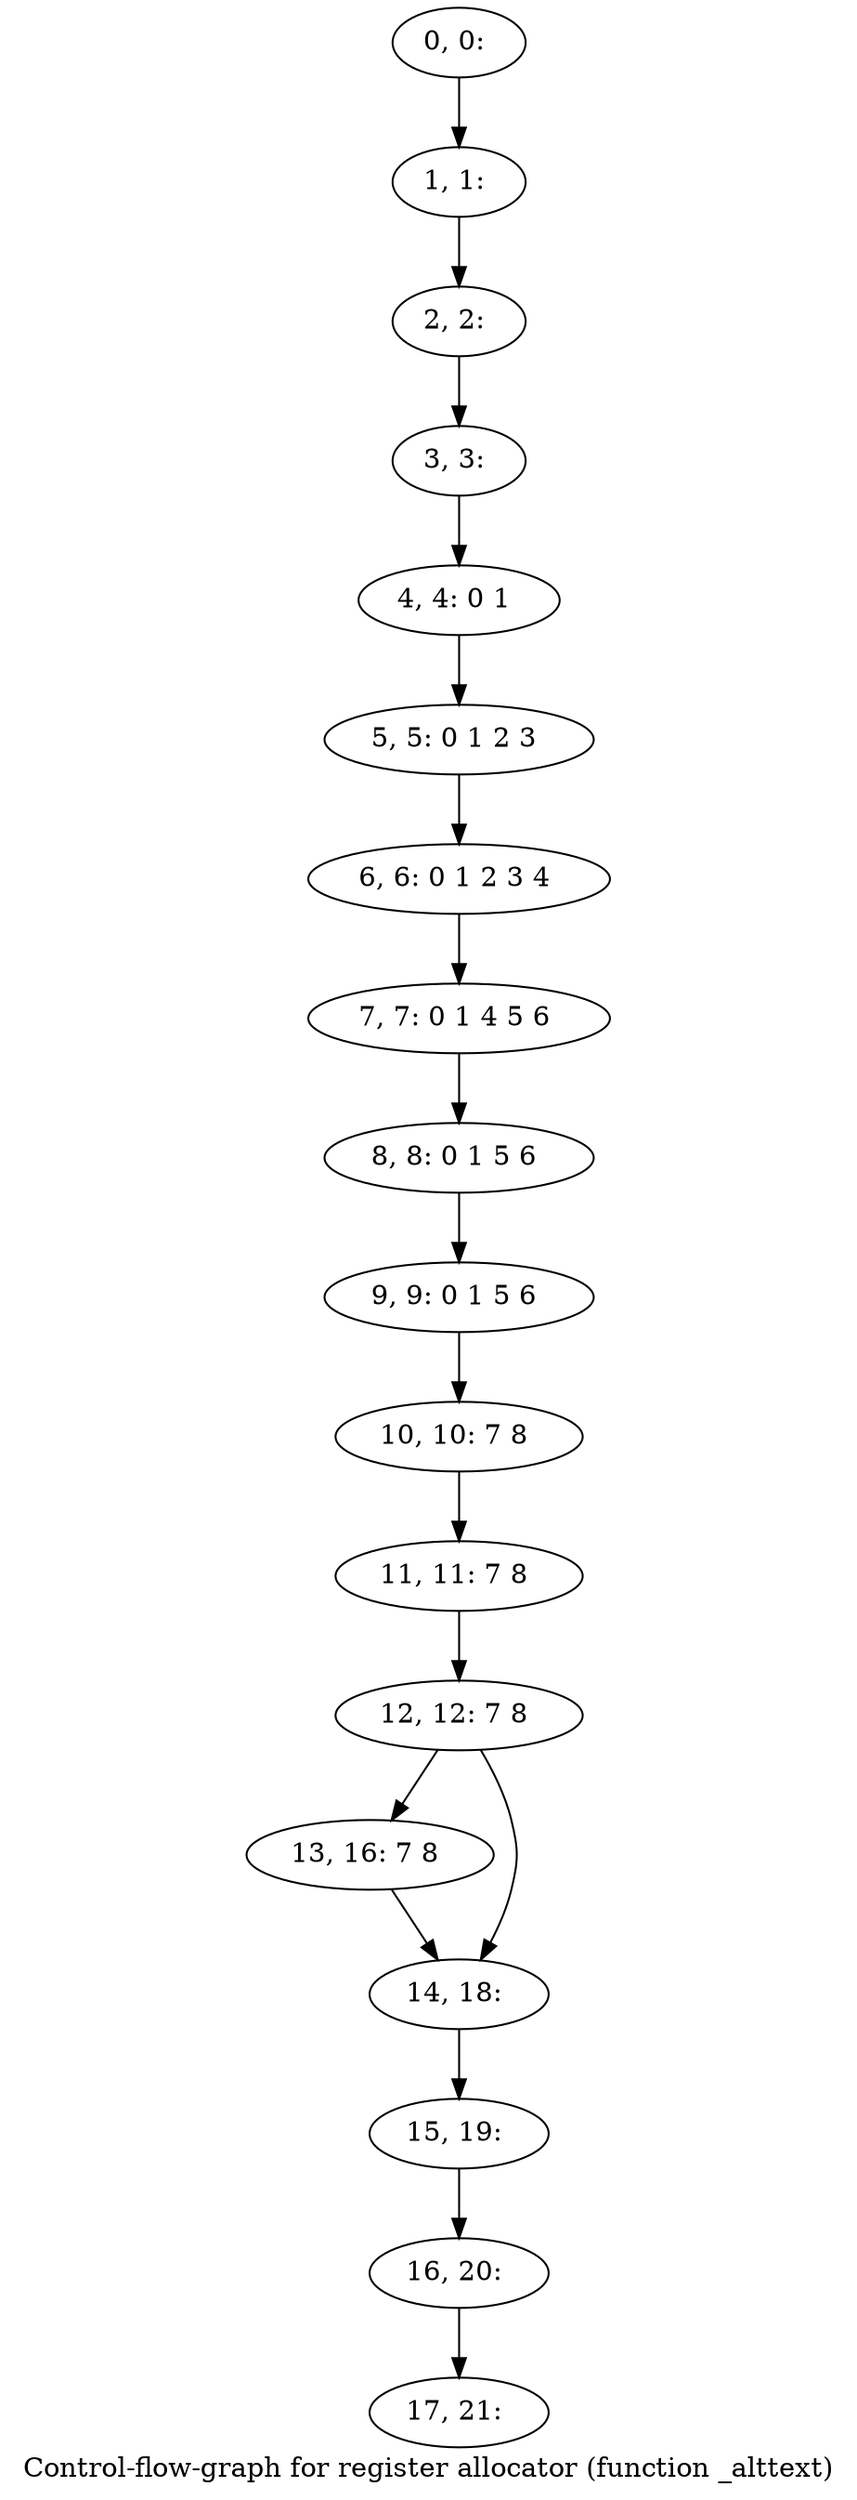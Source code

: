 digraph G {
graph [label="Control-flow-graph for register allocator (function _alttext)"]
0[label="0, 0: "];
1[label="1, 1: "];
2[label="2, 2: "];
3[label="3, 3: "];
4[label="4, 4: 0 1 "];
5[label="5, 5: 0 1 2 3 "];
6[label="6, 6: 0 1 2 3 4 "];
7[label="7, 7: 0 1 4 5 6 "];
8[label="8, 8: 0 1 5 6 "];
9[label="9, 9: 0 1 5 6 "];
10[label="10, 10: 7 8 "];
11[label="11, 11: 7 8 "];
12[label="12, 12: 7 8 "];
13[label="13, 16: 7 8 "];
14[label="14, 18: "];
15[label="15, 19: "];
16[label="16, 20: "];
17[label="17, 21: "];
0->1 ;
1->2 ;
2->3 ;
3->4 ;
4->5 ;
5->6 ;
6->7 ;
7->8 ;
8->9 ;
9->10 ;
10->11 ;
11->12 ;
12->13 ;
12->14 ;
13->14 ;
14->15 ;
15->16 ;
16->17 ;
}
